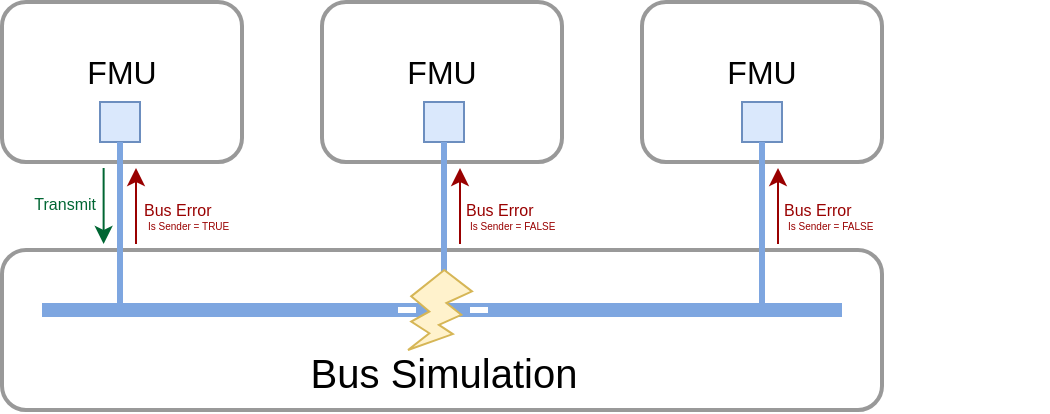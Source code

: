 <mxfile version="26.0.4">
  <diagram id="zssgmvdwZO7xPkAqMUr9" name="Page-1">
    <mxGraphModel dx="516" dy="290" grid="1" gridSize="10" guides="1" tooltips="1" connect="1" arrows="1" fold="1" page="1" pageScale="1" pageWidth="850" pageHeight="1100" background="#ffffff" math="0" shadow="0">
      <root>
        <mxCell id="0" />
        <mxCell id="1" parent="0" />
        <mxCell id="v5oIvpwDgeikFxTejpUY-1" value="" style="rounded=1;whiteSpace=wrap;html=1;strokeColor=#999999;strokeWidth=2;" parent="1" vertex="1">
          <mxGeometry x="10" y="10" width="120" height="80" as="geometry" />
        </mxCell>
        <mxCell id="v5oIvpwDgeikFxTejpUY-2" value="" style="rounded=1;whiteSpace=wrap;html=1;strokeColor=#999999;strokeWidth=2;" parent="1" vertex="1">
          <mxGeometry x="170" y="10" width="120" height="80" as="geometry" />
        </mxCell>
        <mxCell id="v5oIvpwDgeikFxTejpUY-4" value="" style="rounded=0;whiteSpace=wrap;html=1;fillColor=#dae8fc;strokeColor=#6c8ebf;" parent="1" vertex="1">
          <mxGeometry x="59" y="60" width="20" height="20" as="geometry" />
        </mxCell>
        <mxCell id="v5oIvpwDgeikFxTejpUY-5" value="" style="rounded=0;whiteSpace=wrap;html=1;fillColor=#dae8fc;strokeColor=#6c8ebf;" parent="1" vertex="1">
          <mxGeometry x="221" y="60" width="20" height="20" as="geometry" />
        </mxCell>
        <mxCell id="v5oIvpwDgeikFxTejpUY-18" value="&lt;div style=&quot;font-size: 16px;&quot;&gt;&lt;font style=&quot;font-size: 16px;&quot;&gt;FMU&lt;/font&gt;&lt;/div&gt;" style="text;html=1;strokeColor=none;fillColor=none;align=center;verticalAlign=middle;whiteSpace=wrap;rounded=0;fontSize=20;" parent="1" vertex="1">
          <mxGeometry x="40" y="30" width="60" height="30" as="geometry" />
        </mxCell>
        <mxCell id="v5oIvpwDgeikFxTejpUY-21" value="&lt;div style=&quot;font-size: 16px;&quot;&gt;&lt;font style=&quot;font-size: 16px;&quot;&gt;FMU&lt;/font&gt;&lt;/div&gt;" style="text;html=1;strokeColor=none;fillColor=none;align=center;verticalAlign=middle;whiteSpace=wrap;rounded=0;fontSize=20;" parent="1" vertex="1">
          <mxGeometry x="200" y="30" width="60" height="30" as="geometry" />
        </mxCell>
        <mxCell id="KEQrLfB2FrUfxKy-oO7P-1" value="" style="rounded=1;whiteSpace=wrap;html=1;strokeColor=#999999;strokeWidth=2;" parent="1" vertex="1">
          <mxGeometry x="10" y="134" width="440" height="80" as="geometry" />
        </mxCell>
        <mxCell id="v5oIvpwDgeikFxTejpUY-17" value="" style="endArrow=none;html=1;fontSize=20;fillColor=#b1ddf0;strokeColor=#7EA6E0;rounded=0;strokeWidth=7;movable=1;resizable=1;rotatable=1;deletable=1;editable=1;connectable=1;" parent="1" edge="1">
          <mxGeometry width="50" height="50" relative="1" as="geometry">
            <mxPoint x="430" y="164" as="sourcePoint" />
            <mxPoint x="30" y="164" as="targetPoint" />
            <Array as="points">
              <mxPoint x="260" y="164" />
              <mxPoint x="80" y="164" />
            </Array>
          </mxGeometry>
        </mxCell>
        <mxCell id="KEQrLfB2FrUfxKy-oO7P-3" value="" style="endArrow=none;html=1;rounded=0;entryX=0.5;entryY=1;entryDx=0;entryDy=0;strokeWidth=3;strokeColor=#7EA6E0;" parent="1" target="v5oIvpwDgeikFxTejpUY-4" edge="1">
          <mxGeometry width="50" height="50" relative="1" as="geometry">
            <mxPoint x="69" y="164" as="sourcePoint" />
            <mxPoint x="48.5" y="114" as="targetPoint" />
          </mxGeometry>
        </mxCell>
        <mxCell id="KEQrLfB2FrUfxKy-oO7P-4" value="" style="endArrow=none;html=1;rounded=0;entryX=0.5;entryY=1;entryDx=0;entryDy=0;strokeWidth=3;strokeColor=#7EA6E0;" parent="1" target="v5oIvpwDgeikFxTejpUY-5" edge="1">
          <mxGeometry width="50" height="50" relative="1" as="geometry">
            <mxPoint x="231" y="164" as="sourcePoint" />
            <mxPoint x="250.66" y="104" as="targetPoint" />
          </mxGeometry>
        </mxCell>
        <mxCell id="KEQrLfB2FrUfxKy-oO7P-5" value="&lt;font style=&quot;font-size: 20px;&quot;&gt;Bus Simulation&lt;/font&gt;" style="text;html=1;strokeColor=none;fillColor=none;align=center;verticalAlign=middle;whiteSpace=wrap;rounded=0;movable=1;resizable=1;rotatable=1;deletable=1;editable=1;connectable=1;fontSize=20;" parent="1" vertex="1">
          <mxGeometry x="31" y="180" width="400" height="30" as="geometry" />
        </mxCell>
        <mxCell id="KEQrLfB2FrUfxKy-oO7P-9" value="" style="endArrow=none;html=1;rounded=0;strokeColor=#FFFFFF;strokeWidth=3;fontSize=16;dashed=1;" parent="1" edge="1">
          <mxGeometry width="50" height="50" relative="1" as="geometry">
            <mxPoint x="208" y="164" as="sourcePoint" />
            <mxPoint x="253" y="164" as="targetPoint" />
          </mxGeometry>
        </mxCell>
        <mxCell id="87jym6ML_O6BWsMyHYAe-4" value="" style="rounded=1;whiteSpace=wrap;html=1;strokeColor=#999999;strokeWidth=2;" parent="1" vertex="1">
          <mxGeometry x="330" y="10" width="120" height="80" as="geometry" />
        </mxCell>
        <mxCell id="87jym6ML_O6BWsMyHYAe-5" value="" style="rounded=0;whiteSpace=wrap;html=1;fillColor=#dae8fc;strokeColor=#6c8ebf;" parent="1" vertex="1">
          <mxGeometry x="380" y="60" width="20" height="20" as="geometry" />
        </mxCell>
        <mxCell id="87jym6ML_O6BWsMyHYAe-6" value="&lt;div style=&quot;font-size: 16px;&quot;&gt;&lt;font style=&quot;font-size: 16px;&quot;&gt;FMU&lt;/font&gt;&lt;/div&gt;" style="text;html=1;strokeColor=none;fillColor=none;align=center;verticalAlign=middle;whiteSpace=wrap;rounded=0;fontSize=20;" parent="1" vertex="1">
          <mxGeometry x="360" y="30" width="60" height="30" as="geometry" />
        </mxCell>
        <mxCell id="87jym6ML_O6BWsMyHYAe-7" value="" style="endArrow=none;html=1;rounded=0;entryX=0.5;entryY=1;entryDx=0;entryDy=0;strokeWidth=3;strokeColor=#7EA6E0;" parent="1" target="87jym6ML_O6BWsMyHYAe-5" edge="1">
          <mxGeometry width="50" height="50" relative="1" as="geometry">
            <mxPoint x="390" y="164" as="sourcePoint" />
            <mxPoint x="409.66" y="104" as="targetPoint" />
          </mxGeometry>
        </mxCell>
        <mxCell id="87jym6ML_O6BWsMyHYAe-8" value="" style="endArrow=classic;html=1;rounded=0;fontSize=8;endSize=6;strokeColor=#006633;" parent="1" edge="1">
          <mxGeometry width="50" height="50" relative="1" as="geometry">
            <mxPoint x="60.81" y="93" as="sourcePoint" />
            <mxPoint x="60.81" y="131" as="targetPoint" />
          </mxGeometry>
        </mxCell>
        <mxCell id="87jym6ML_O6BWsMyHYAe-9" value="Transmit" style="text;html=1;strokeColor=none;fillColor=none;align=right;verticalAlign=middle;whiteSpace=wrap;rounded=0;fontSize=8;fontColor=#006633;" parent="1" vertex="1">
          <mxGeometry x="19" y="106" width="40" height="10" as="geometry" />
        </mxCell>
        <mxCell id="87jym6ML_O6BWsMyHYAe-10" value="" style="endArrow=none;html=1;rounded=0;fontSize=8;endSize=6;startArrow=classic;startFill=1;endFill=0;fillColor=#f8cecc;strokeColor=#990000;" parent="1" edge="1">
          <mxGeometry width="50" height="50" relative="1" as="geometry">
            <mxPoint x="239" y="93" as="sourcePoint" />
            <mxPoint x="239" y="131" as="targetPoint" />
          </mxGeometry>
        </mxCell>
        <mxCell id="87jym6ML_O6BWsMyHYAe-11" value="Bus Error" style="text;html=1;strokeColor=none;fillColor=none;align=left;verticalAlign=middle;whiteSpace=wrap;rounded=0;fontSize=8;fontColor=#990000;" parent="1" vertex="1">
          <mxGeometry x="240" y="109" width="90" height="10" as="geometry" />
        </mxCell>
        <mxCell id="87jym6ML_O6BWsMyHYAe-12" value="" style="endArrow=none;html=1;rounded=0;fontSize=8;endSize=6;startArrow=classic;startFill=1;endFill=0;fillColor=#f8cecc;strokeColor=#990000;" parent="1" edge="1">
          <mxGeometry width="50" height="50" relative="1" as="geometry">
            <mxPoint x="398" y="93" as="sourcePoint" />
            <mxPoint x="398" y="131" as="targetPoint" />
          </mxGeometry>
        </mxCell>
        <mxCell id="87jym6ML_O6BWsMyHYAe-14" value="" style="endArrow=none;html=1;rounded=0;fontSize=8;endSize=6;startArrow=classic;startFill=1;endFill=0;fillColor=#f8cecc;strokeColor=#990000;" parent="1" edge="1">
          <mxGeometry width="50" height="50" relative="1" as="geometry">
            <mxPoint x="77" y="93" as="sourcePoint" />
            <mxPoint x="77" y="131" as="targetPoint" />
          </mxGeometry>
        </mxCell>
        <mxCell id="87jym6ML_O6BWsMyHYAe-16" value="" style="verticalLabelPosition=bottom;verticalAlign=top;html=1;shape=mxgraph.basic.flash;fontSize=8;fillColor=#fff2cc;strokeColor=#d6b656;" parent="1" vertex="1">
          <mxGeometry x="213" y="144" width="32" height="40" as="geometry" />
        </mxCell>
        <mxCell id="KrRxnjXIWImUbvIDb2Ig-5" value="Bus Error" style="text;html=1;strokeColor=none;fillColor=none;align=left;verticalAlign=middle;whiteSpace=wrap;rounded=0;fontSize=8;fontColor=#990000;" parent="1" vertex="1">
          <mxGeometry x="399" y="109" width="41" height="10" as="geometry" />
        </mxCell>
        <mxCell id="KrRxnjXIWImUbvIDb2Ig-7" value="Bus Error" style="text;html=1;strokeColor=none;fillColor=none;align=left;verticalAlign=middle;whiteSpace=wrap;rounded=0;fontSize=8;fontColor=#990000;" parent="1" vertex="1">
          <mxGeometry x="79" y="109" width="90" height="10" as="geometry" />
        </mxCell>
        <mxCell id="fzVHSkc4tOVfYWzqcThB-3" value="Is Sender = FALSE&lt;br style=&quot;font-size: 5px;&quot;&gt;&lt;div&gt;&lt;br&gt;&lt;/div&gt;" style="text;html=1;strokeColor=none;fillColor=none;align=left;verticalAlign=middle;whiteSpace=wrap;rounded=0;fontSize=5;fontColor=#990000;" vertex="1" parent="1">
          <mxGeometry x="242" y="119" width="132" height="10" as="geometry" />
        </mxCell>
        <mxCell id="fzVHSkc4tOVfYWzqcThB-4" value="Is Sender = FALSE&lt;br style=&quot;font-size: 5px;&quot;&gt;&lt;div&gt;&lt;br&gt;&lt;/div&gt;" style="text;html=1;strokeColor=none;fillColor=none;align=left;verticalAlign=middle;whiteSpace=wrap;rounded=0;fontSize=5;fontColor=#990000;" vertex="1" parent="1">
          <mxGeometry x="401" y="119" width="132" height="10" as="geometry" />
        </mxCell>
        <mxCell id="fzVHSkc4tOVfYWzqcThB-5" value="Is Sender = TRUE&lt;br&gt;&lt;div&gt;&lt;br&gt;&lt;/div&gt;" style="text;html=1;strokeColor=none;fillColor=none;align=left;verticalAlign=middle;whiteSpace=wrap;rounded=0;fontSize=5;fontColor=#990000;" vertex="1" parent="1">
          <mxGeometry x="81" y="119" width="132" height="10" as="geometry" />
        </mxCell>
      </root>
    </mxGraphModel>
  </diagram>
</mxfile>
